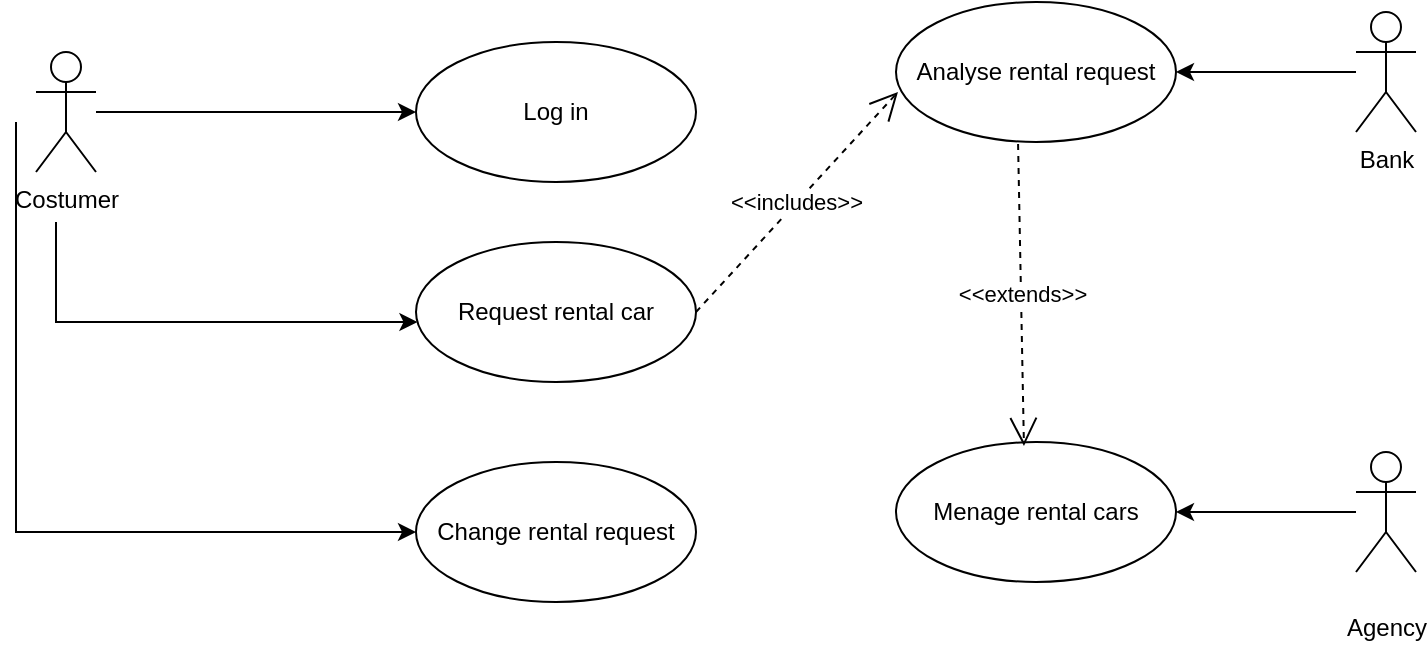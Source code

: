 <mxfile version="24.7.14">
  <diagram name="Página-1" id="J8Z5lp1VmRW86wyL4nMW">
    <mxGraphModel dx="1308" dy="738" grid="1" gridSize="10" guides="1" tooltips="1" connect="1" arrows="1" fold="1" page="1" pageScale="1" pageWidth="1169" pageHeight="827" math="0" shadow="0">
      <root>
        <mxCell id="0" />
        <mxCell id="1" parent="0" />
        <mxCell id="l32DUwEVO_m3kCCiZF5s-24" style="edgeStyle=orthogonalEdgeStyle;rounded=0;orthogonalLoop=1;jettySize=auto;html=1;entryX=0;entryY=0.5;entryDx=0;entryDy=0;" edge="1" parent="1" source="l32DUwEVO_m3kCCiZF5s-1" target="l32DUwEVO_m3kCCiZF5s-4">
          <mxGeometry relative="1" as="geometry" />
        </mxCell>
        <mxCell id="l32DUwEVO_m3kCCiZF5s-26" style="edgeStyle=orthogonalEdgeStyle;rounded=0;orthogonalLoop=1;jettySize=auto;html=1;" edge="1" parent="1" target="l32DUwEVO_m3kCCiZF5s-5">
          <mxGeometry relative="1" as="geometry">
            <mxPoint x="150" y="200" as="sourcePoint" />
            <Array as="points">
              <mxPoint x="150" y="250" />
            </Array>
          </mxGeometry>
        </mxCell>
        <mxCell id="l32DUwEVO_m3kCCiZF5s-28" style="edgeStyle=orthogonalEdgeStyle;rounded=0;orthogonalLoop=1;jettySize=auto;html=1;entryX=0;entryY=0.5;entryDx=0;entryDy=0;" edge="1" parent="1" target="l32DUwEVO_m3kCCiZF5s-6">
          <mxGeometry relative="1" as="geometry">
            <mxPoint x="130" y="150" as="sourcePoint" />
            <Array as="points">
              <mxPoint x="130" y="355" />
            </Array>
          </mxGeometry>
        </mxCell>
        <mxCell id="l32DUwEVO_m3kCCiZF5s-1" value="Costumer" style="shape=umlActor;verticalLabelPosition=bottom;verticalAlign=top;html=1;outlineConnect=0;" vertex="1" parent="1">
          <mxGeometry x="140" y="115" width="30" height="60" as="geometry" />
        </mxCell>
        <mxCell id="l32DUwEVO_m3kCCiZF5s-4" value="Log in" style="ellipse;whiteSpace=wrap;html=1;" vertex="1" parent="1">
          <mxGeometry x="330" y="110" width="140" height="70" as="geometry" />
        </mxCell>
        <mxCell id="l32DUwEVO_m3kCCiZF5s-5" value="Request rental car" style="ellipse;whiteSpace=wrap;html=1;" vertex="1" parent="1">
          <mxGeometry x="330" y="210" width="140" height="70" as="geometry" />
        </mxCell>
        <mxCell id="l32DUwEVO_m3kCCiZF5s-6" value="Change rental request" style="ellipse;whiteSpace=wrap;html=1;" vertex="1" parent="1">
          <mxGeometry x="330" y="320" width="140" height="70" as="geometry" />
        </mxCell>
        <mxCell id="l32DUwEVO_m3kCCiZF5s-25" value="" style="edgeStyle=orthogonalEdgeStyle;rounded=0;orthogonalLoop=1;jettySize=auto;html=1;" edge="1" parent="1" source="l32DUwEVO_m3kCCiZF5s-10" target="l32DUwEVO_m3kCCiZF5s-11">
          <mxGeometry relative="1" as="geometry" />
        </mxCell>
        <mxCell id="l32DUwEVO_m3kCCiZF5s-10" value="Bank" style="shape=umlActor;verticalLabelPosition=bottom;verticalAlign=top;html=1;outlineConnect=0;" vertex="1" parent="1">
          <mxGeometry x="800" y="95" width="30" height="60" as="geometry" />
        </mxCell>
        <mxCell id="l32DUwEVO_m3kCCiZF5s-11" value="Analyse rental request" style="ellipse;whiteSpace=wrap;html=1;" vertex="1" parent="1">
          <mxGeometry x="570" y="90" width="140" height="70" as="geometry" />
        </mxCell>
        <mxCell id="l32DUwEVO_m3kCCiZF5s-12" value="&amp;lt;&amp;lt;includes&amp;gt;&amp;gt;" style="endArrow=open;endSize=12;dashed=1;html=1;rounded=0;exitX=1;exitY=0.5;exitDx=0;exitDy=0;entryX=0.007;entryY=0.643;entryDx=0;entryDy=0;entryPerimeter=0;" edge="1" parent="1" source="l32DUwEVO_m3kCCiZF5s-5" target="l32DUwEVO_m3kCCiZF5s-11">
          <mxGeometry width="160" relative="1" as="geometry">
            <mxPoint x="320" y="380" as="sourcePoint" />
            <mxPoint x="480" y="380" as="targetPoint" />
          </mxGeometry>
        </mxCell>
        <mxCell id="l32DUwEVO_m3kCCiZF5s-31" value="" style="edgeStyle=orthogonalEdgeStyle;rounded=0;orthogonalLoop=1;jettySize=auto;html=1;" edge="1" parent="1" source="l32DUwEVO_m3kCCiZF5s-29" target="l32DUwEVO_m3kCCiZF5s-30">
          <mxGeometry relative="1" as="geometry" />
        </mxCell>
        <mxCell id="l32DUwEVO_m3kCCiZF5s-29" value="&lt;div&gt;&lt;br&gt;&lt;/div&gt;&lt;div&gt;Agency&lt;/div&gt;" style="shape=umlActor;verticalLabelPosition=bottom;verticalAlign=top;html=1;outlineConnect=0;" vertex="1" parent="1">
          <mxGeometry x="800" y="315" width="30" height="60" as="geometry" />
        </mxCell>
        <mxCell id="l32DUwEVO_m3kCCiZF5s-30" value="Menage rental cars" style="ellipse;whiteSpace=wrap;html=1;" vertex="1" parent="1">
          <mxGeometry x="570" y="310" width="140" height="70" as="geometry" />
        </mxCell>
        <mxCell id="l32DUwEVO_m3kCCiZF5s-33" value="&amp;lt;&amp;lt;extends&amp;gt;&amp;gt;" style="endArrow=open;endSize=12;dashed=1;html=1;rounded=0;exitX=0.436;exitY=1.014;exitDx=0;exitDy=0;entryX=0.457;entryY=0.029;entryDx=0;entryDy=0;entryPerimeter=0;exitPerimeter=0;" edge="1" parent="1" source="l32DUwEVO_m3kCCiZF5s-11" target="l32DUwEVO_m3kCCiZF5s-30">
          <mxGeometry width="160" relative="1" as="geometry">
            <mxPoint x="480" y="255" as="sourcePoint" />
            <mxPoint x="581" y="145" as="targetPoint" />
          </mxGeometry>
        </mxCell>
      </root>
    </mxGraphModel>
  </diagram>
</mxfile>
